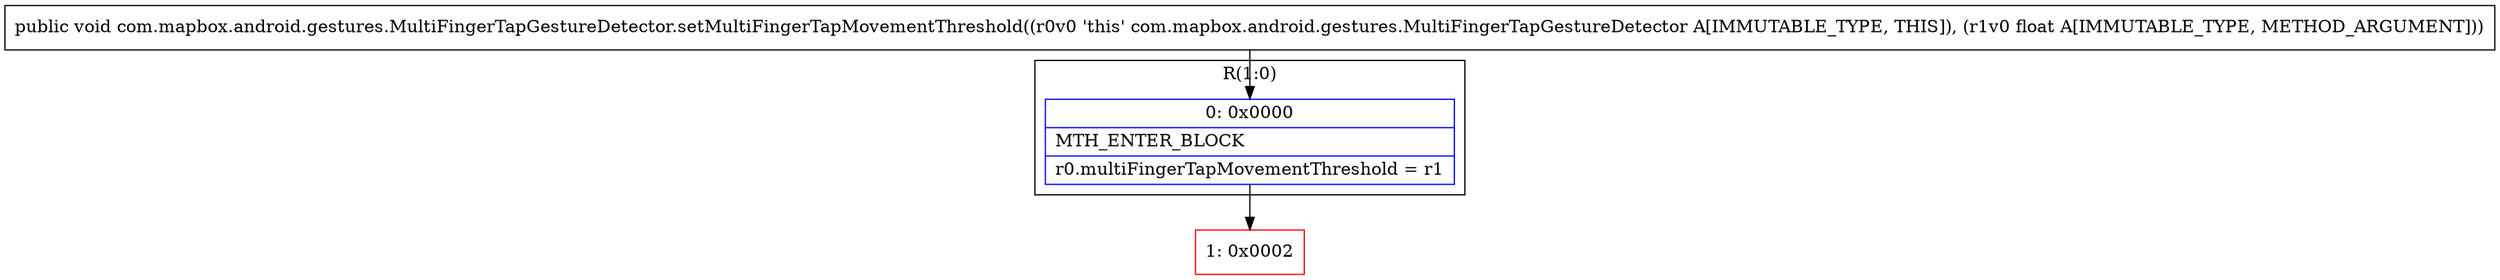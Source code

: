 digraph "CFG forcom.mapbox.android.gestures.MultiFingerTapGestureDetector.setMultiFingerTapMovementThreshold(F)V" {
subgraph cluster_Region_1257668026 {
label = "R(1:0)";
node [shape=record,color=blue];
Node_0 [shape=record,label="{0\:\ 0x0000|MTH_ENTER_BLOCK\l|r0.multiFingerTapMovementThreshold = r1\l}"];
}
Node_1 [shape=record,color=red,label="{1\:\ 0x0002}"];
MethodNode[shape=record,label="{public void com.mapbox.android.gestures.MultiFingerTapGestureDetector.setMultiFingerTapMovementThreshold((r0v0 'this' com.mapbox.android.gestures.MultiFingerTapGestureDetector A[IMMUTABLE_TYPE, THIS]), (r1v0 float A[IMMUTABLE_TYPE, METHOD_ARGUMENT])) }"];
MethodNode -> Node_0;
Node_0 -> Node_1;
}

